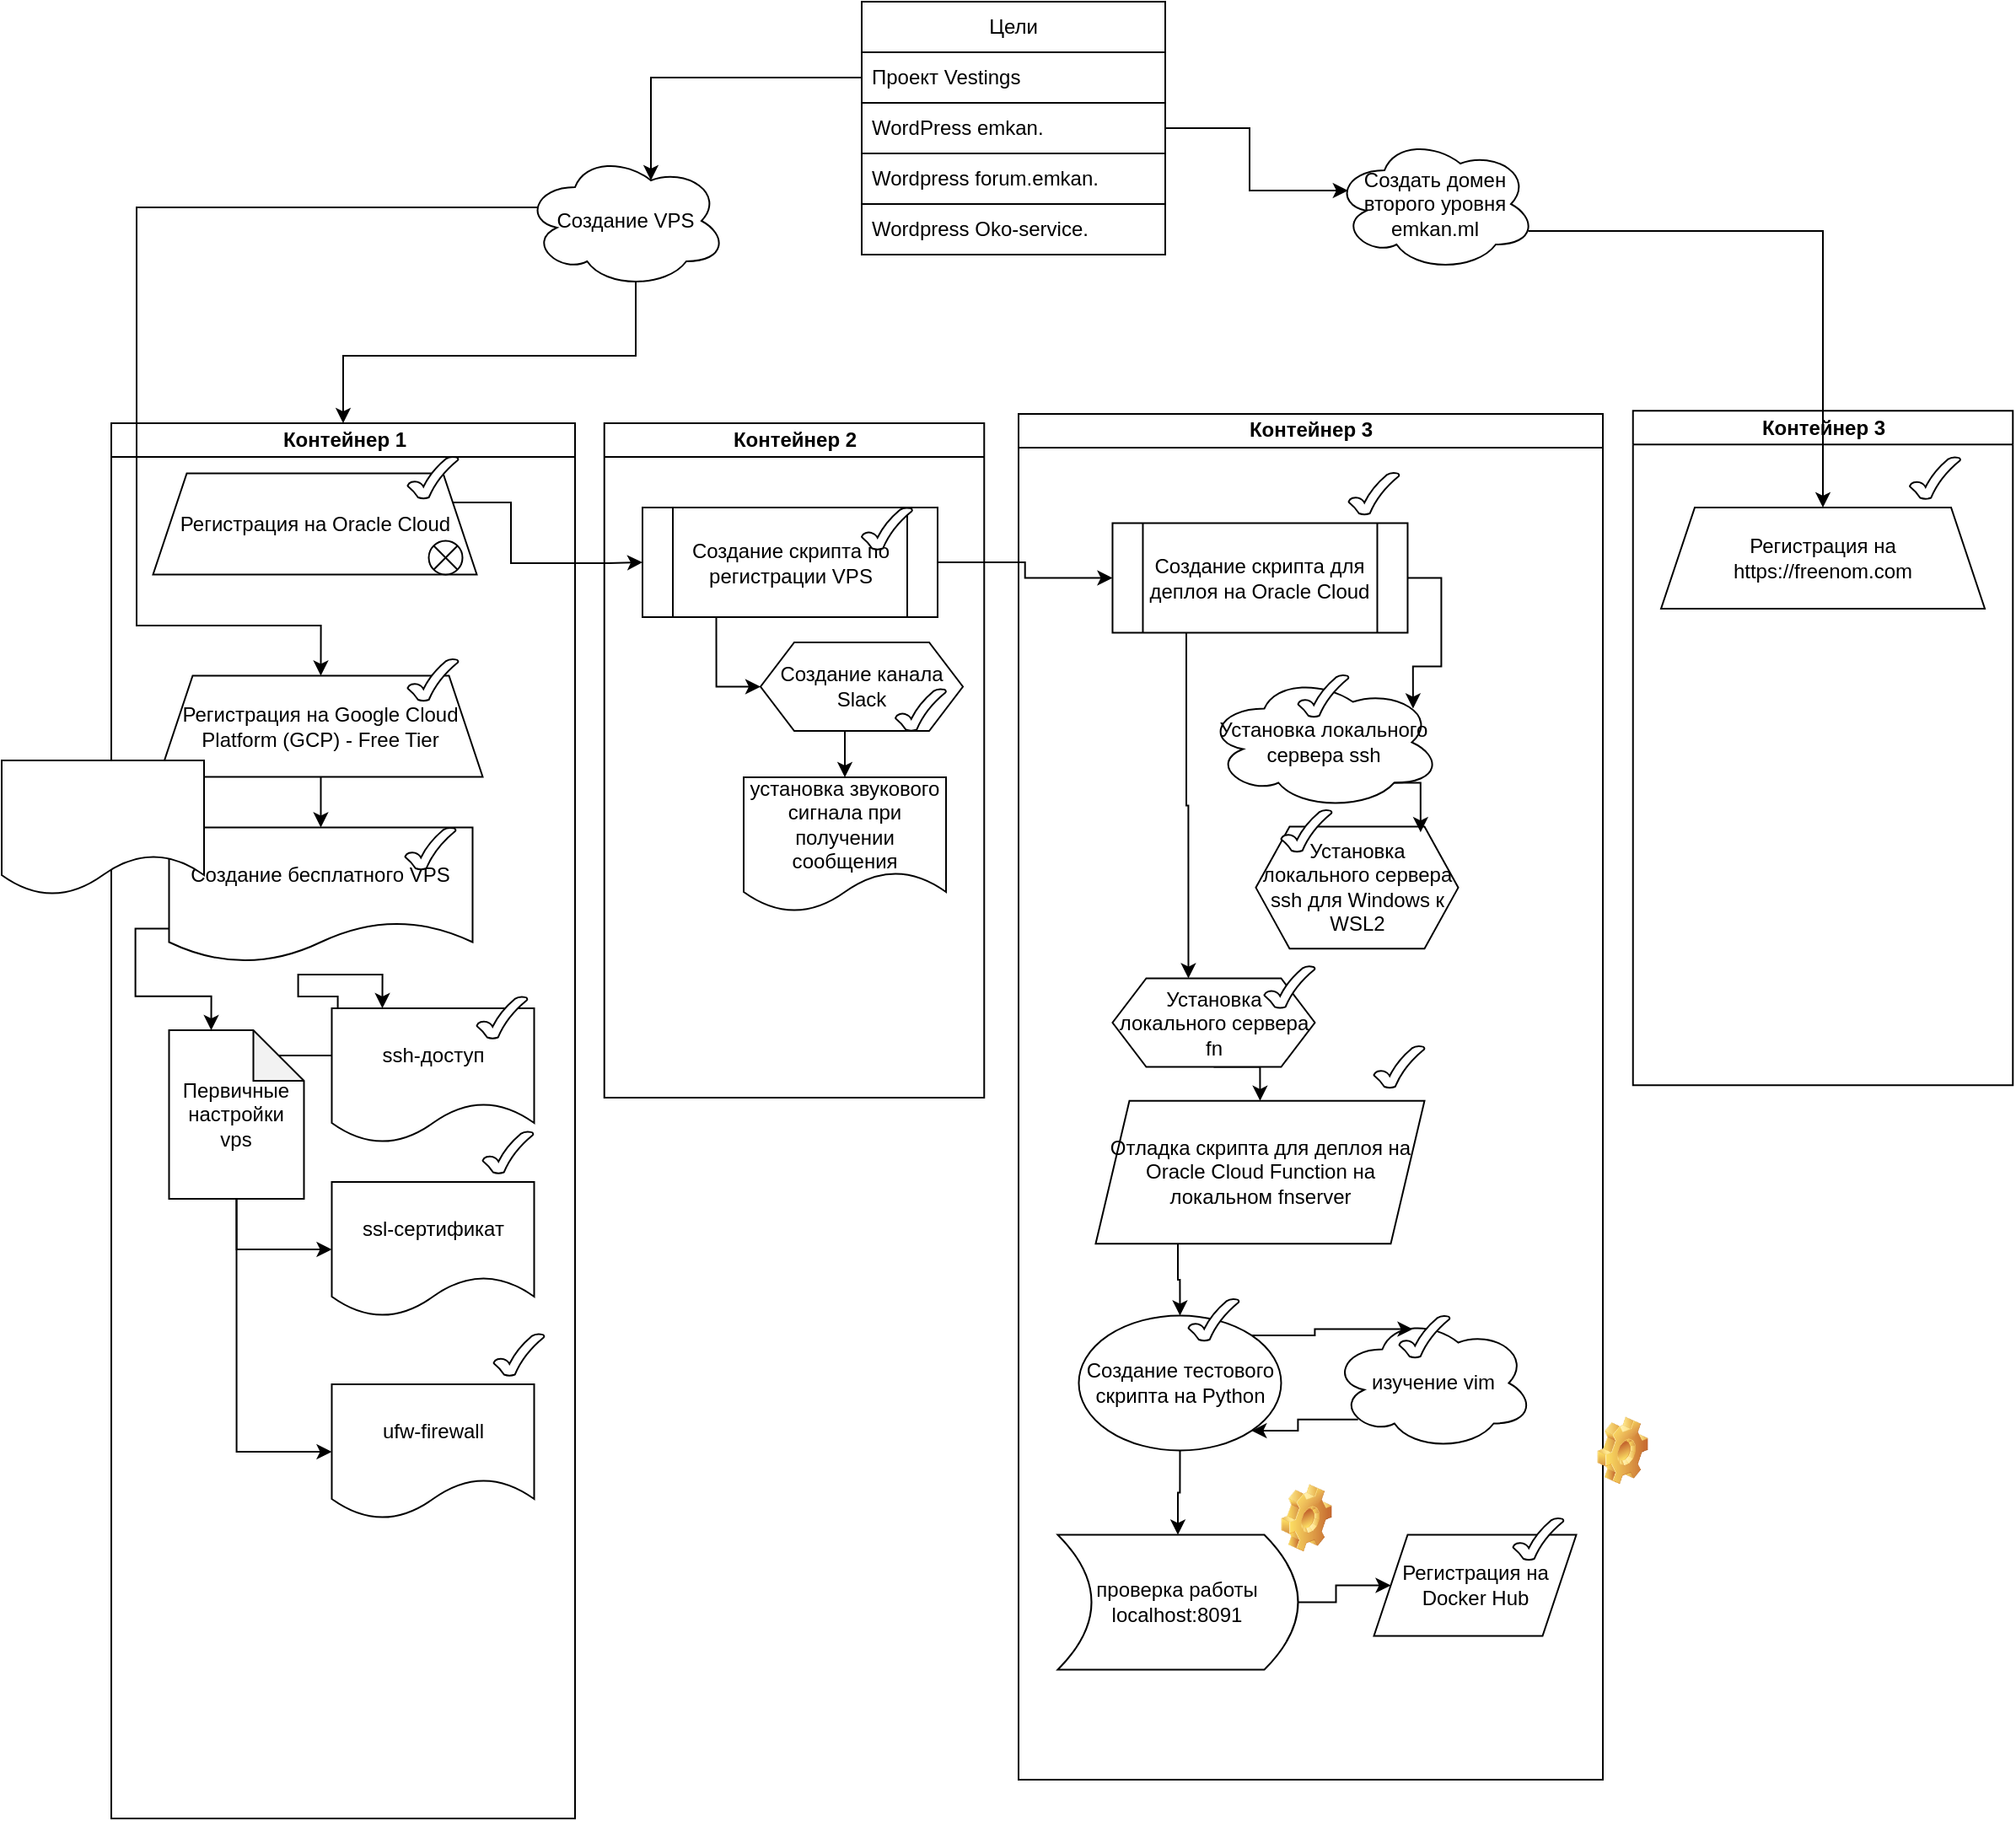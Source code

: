 <mxfile version="27.0.6">
  <diagram name="Страница — 1" id="y9uAkK9SQgBjB_mhI2ea">
    <mxGraphModel dx="1577" dy="1725" grid="1" gridSize="10" guides="1" tooltips="1" connect="1" arrows="1" fold="1" page="1" pageScale="1" pageWidth="827" pageHeight="1169" math="0" shadow="0">
      <root>
        <mxCell id="0" />
        <mxCell id="1" parent="0" />
        <mxCell id="NwDME-IFeq2rPD6jmmSG-1" value="Контейнер 1" style="swimlane;html=1;startSize=20;horizontal=0;rotation=90;flipV=0;flipH=0;" parent="1" vertex="1">
          <mxGeometry x="-231.25" y="396.25" width="827.5" height="275" as="geometry">
            <mxRectangle x="-25.0" y="435" width="670" height="40" as="alternateBounds" />
          </mxGeometry>
        </mxCell>
        <mxCell id="NwDME-IFeq2rPD6jmmSG-2" value="Регистрация на Oracle Cloud" style="shape=trapezoid;perimeter=trapezoidPerimeter;whiteSpace=wrap;html=1;fixedSize=1;" parent="NwDME-IFeq2rPD6jmmSG-1" vertex="1">
          <mxGeometry x="301" y="-246.5" width="192" height="60" as="geometry" />
        </mxCell>
        <mxCell id="NwDME-IFeq2rPD6jmmSG-3" value="" style="verticalLabelPosition=bottom;verticalAlign=top;html=1;shape=mxgraph.basic.tick" parent="NwDME-IFeq2rPD6jmmSG-1" vertex="1">
          <mxGeometry x="452" y="-256.5" width="30" height="25" as="geometry" />
        </mxCell>
        <mxCell id="NwDME-IFeq2rPD6jmmSG-5" value="&lt;div&gt;Создание бесплатного VPS&lt;/div&gt;" style="shape=document;whiteSpace=wrap;html=1;boundedLbl=1;" parent="NwDME-IFeq2rPD6jmmSG-1" vertex="1">
          <mxGeometry x="310.5" y="-36.5" width="180" height="80" as="geometry" />
        </mxCell>
        <mxCell id="_iWKkWi0aREAEa-467sO-4" style="edgeStyle=orthogonalEdgeStyle;rounded=0;orthogonalLoop=1;jettySize=auto;html=1;exitX=0.5;exitY=1;exitDx=0;exitDy=0;entryX=0.5;entryY=0;entryDx=0;entryDy=0;" edge="1" parent="NwDME-IFeq2rPD6jmmSG-1" source="_iWKkWi0aREAEa-467sO-1" target="NwDME-IFeq2rPD6jmmSG-5">
          <mxGeometry relative="1" as="geometry" />
        </mxCell>
        <mxCell id="_iWKkWi0aREAEa-467sO-1" value="Регистрация на Google Cloud Platform (GCP) - Free Tier" style="shape=trapezoid;perimeter=trapezoidPerimeter;whiteSpace=wrap;html=1;fixedSize=1;" vertex="1" parent="NwDME-IFeq2rPD6jmmSG-1">
          <mxGeometry x="304.5" y="-126.5" width="192" height="60" as="geometry" />
        </mxCell>
        <mxCell id="_iWKkWi0aREAEa-467sO-2" value="" style="shape=sumEllipse;perimeter=ellipsePerimeter;whiteSpace=wrap;html=1;backgroundOutline=1;" vertex="1" parent="NwDME-IFeq2rPD6jmmSG-1">
          <mxGeometry x="464.5" y="-206.5" width="20" height="20" as="geometry" />
        </mxCell>
        <mxCell id="NwDME-IFeq2rPD6jmmSG-21" value="" style="verticalLabelPosition=bottom;verticalAlign=top;html=1;shape=mxgraph.basic.tick" parent="NwDME-IFeq2rPD6jmmSG-1" vertex="1">
          <mxGeometry x="452" y="-136.5" width="30" height="25" as="geometry" />
        </mxCell>
        <mxCell id="_iWKkWi0aREAEa-467sO-17" style="edgeStyle=orthogonalEdgeStyle;rounded=0;orthogonalLoop=1;jettySize=auto;html=1;exitX=0;exitY=0;exitDx=65;exitDy=15;exitPerimeter=0;entryX=0.25;entryY=0;entryDx=0;entryDy=0;" edge="1" parent="NwDME-IFeq2rPD6jmmSG-1" source="_iWKkWi0aREAEa-467sO-11" target="_iWKkWi0aREAEa-467sO-13">
          <mxGeometry relative="1" as="geometry" />
        </mxCell>
        <mxCell id="_iWKkWi0aREAEa-467sO-18" style="edgeStyle=orthogonalEdgeStyle;rounded=0;orthogonalLoop=1;jettySize=auto;html=1;exitX=0.5;exitY=1;exitDx=0;exitDy=0;exitPerimeter=0;entryX=0;entryY=0.5;entryDx=0;entryDy=0;" edge="1" parent="NwDME-IFeq2rPD6jmmSG-1" source="_iWKkWi0aREAEa-467sO-11" target="_iWKkWi0aREAEa-467sO-14">
          <mxGeometry relative="1" as="geometry" />
        </mxCell>
        <mxCell id="_iWKkWi0aREAEa-467sO-19" style="edgeStyle=orthogonalEdgeStyle;rounded=0;orthogonalLoop=1;jettySize=auto;html=1;exitX=0.5;exitY=1;exitDx=0;exitDy=0;exitPerimeter=0;entryX=0;entryY=0.5;entryDx=0;entryDy=0;" edge="1" parent="NwDME-IFeq2rPD6jmmSG-1" source="_iWKkWi0aREAEa-467sO-11" target="_iWKkWi0aREAEa-467sO-15">
          <mxGeometry relative="1" as="geometry" />
        </mxCell>
        <mxCell id="_iWKkWi0aREAEa-467sO-11" value="Первичные настройки vps" style="shape=note;whiteSpace=wrap;html=1;backgroundOutline=1;darkOpacity=0.05;" vertex="1" parent="NwDME-IFeq2rPD6jmmSG-1">
          <mxGeometry x="310.5" y="83.75" width="80" height="100" as="geometry" />
        </mxCell>
        <mxCell id="_iWKkWi0aREAEa-467sO-13" value="ssh-доступ" style="shape=document;whiteSpace=wrap;html=1;boundedLbl=1;" vertex="1" parent="NwDME-IFeq2rPD6jmmSG-1">
          <mxGeometry x="407" y="70.75" width="120" height="80" as="geometry" />
        </mxCell>
        <mxCell id="_iWKkWi0aREAEa-467sO-14" value="ssl-сертификат" style="shape=document;whiteSpace=wrap;html=1;boundedLbl=1;" vertex="1" parent="NwDME-IFeq2rPD6jmmSG-1">
          <mxGeometry x="407" y="173.75" width="120" height="80" as="geometry" />
        </mxCell>
        <mxCell id="_iWKkWi0aREAEa-467sO-15" value="ufw-firewall" style="shape=document;whiteSpace=wrap;html=1;boundedLbl=1;" vertex="1" parent="NwDME-IFeq2rPD6jmmSG-1">
          <mxGeometry x="407" y="293.75" width="120" height="80" as="geometry" />
        </mxCell>
        <mxCell id="_iWKkWi0aREAEa-467sO-16" style="edgeStyle=orthogonalEdgeStyle;rounded=0;orthogonalLoop=1;jettySize=auto;html=1;exitX=0;exitY=0.75;exitDx=0;exitDy=0;entryX=0;entryY=0;entryDx=25;entryDy=0;entryPerimeter=0;" edge="1" parent="NwDME-IFeq2rPD6jmmSG-1" source="NwDME-IFeq2rPD6jmmSG-5" target="_iWKkWi0aREAEa-467sO-11">
          <mxGeometry relative="1" as="geometry" />
        </mxCell>
        <mxCell id="_iWKkWi0aREAEa-467sO-20" value="" style="verticalLabelPosition=bottom;verticalAlign=top;html=1;shape=mxgraph.basic.tick" vertex="1" parent="NwDME-IFeq2rPD6jmmSG-1">
          <mxGeometry x="450.5" y="-36.5" width="30" height="25" as="geometry" />
        </mxCell>
        <mxCell id="_iWKkWi0aREAEa-467sO-5" value="" style="verticalLabelPosition=bottom;verticalAlign=top;html=1;shape=mxgraph.basic.tick" vertex="1" parent="NwDME-IFeq2rPD6jmmSG-1">
          <mxGeometry x="493" y="63.75" width="30" height="25" as="geometry" />
        </mxCell>
        <mxCell id="_iWKkWi0aREAEa-467sO-21" value="" style="verticalLabelPosition=bottom;verticalAlign=top;html=1;shape=mxgraph.basic.tick" vertex="1" parent="NwDME-IFeq2rPD6jmmSG-1">
          <mxGeometry x="496.5" y="143.75" width="30" height="25" as="geometry" />
        </mxCell>
        <mxCell id="_iWKkWi0aREAEa-467sO-22" value="" style="verticalLabelPosition=bottom;verticalAlign=top;html=1;shape=mxgraph.basic.tick" vertex="1" parent="NwDME-IFeq2rPD6jmmSG-1">
          <mxGeometry x="503" y="263.75" width="30" height="25" as="geometry" />
        </mxCell>
        <mxCell id="NwDME-IFeq2rPD6jmmSG-6" value="&lt;div&gt;Контейнер 2&lt;/div&gt;" style="swimlane;html=1;startSize=20;horizontal=0;rotation=90;" parent="1" vertex="1">
          <mxGeometry x="249.995" y="207.365" width="400" height="225.27" as="geometry">
            <mxRectangle x="207.63" y="435" width="670" height="40" as="alternateBounds" />
          </mxGeometry>
        </mxCell>
        <mxCell id="NwDME-IFeq2rPD6jmmSG-24" value="Создание канала Slack" style="shape=hexagon;perimeter=hexagonPerimeter2;whiteSpace=wrap;html=1;fixedSize=1;" parent="NwDME-IFeq2rPD6jmmSG-6" vertex="1">
          <mxGeometry x="180.005" y="42.635" width="120" height="52.5" as="geometry" />
        </mxCell>
        <mxCell id="NwDME-IFeq2rPD6jmmSG-20" value="Создание скрипта по регистрации VPS" style="shape=process;whiteSpace=wrap;html=1;backgroundOutline=1;" parent="NwDME-IFeq2rPD6jmmSG-6" vertex="1">
          <mxGeometry x="110.005" y="-37.365" width="175" height="65" as="geometry" />
        </mxCell>
        <mxCell id="NwDME-IFeq2rPD6jmmSG-25" style="edgeStyle=orthogonalEdgeStyle;rounded=0;orthogonalLoop=1;jettySize=auto;html=1;exitX=0.25;exitY=1;exitDx=0;exitDy=0;entryX=0;entryY=0.5;entryDx=0;entryDy=0;" parent="NwDME-IFeq2rPD6jmmSG-6" source="NwDME-IFeq2rPD6jmmSG-20" target="NwDME-IFeq2rPD6jmmSG-24" edge="1">
          <mxGeometry relative="1" as="geometry" />
        </mxCell>
        <mxCell id="NwDME-IFeq2rPD6jmmSG-8" value="" style="verticalLabelPosition=bottom;verticalAlign=top;html=1;shape=mxgraph.basic.tick" parent="NwDME-IFeq2rPD6jmmSG-6" vertex="1">
          <mxGeometry x="240" y="-37.37" width="30" height="25" as="geometry" />
        </mxCell>
        <mxCell id="NwDME-IFeq2rPD6jmmSG-26" value="" style="verticalLabelPosition=bottom;verticalAlign=top;html=1;shape=mxgraph.basic.tick" parent="NwDME-IFeq2rPD6jmmSG-6" vertex="1">
          <mxGeometry x="260.01" y="70.13" width="30" height="25" as="geometry" />
        </mxCell>
        <mxCell id="NwDME-IFeq2rPD6jmmSG-27" value="установка звукового сигнала при получении сообщения" style="shape=document;whiteSpace=wrap;html=1;boundedLbl=1;" parent="NwDME-IFeq2rPD6jmmSG-6" vertex="1">
          <mxGeometry x="170.015" y="122.635" width="120" height="80" as="geometry" />
        </mxCell>
        <mxCell id="NwDME-IFeq2rPD6jmmSG-28" style="edgeStyle=orthogonalEdgeStyle;rounded=0;orthogonalLoop=1;jettySize=auto;html=1;exitX=0.5;exitY=1;exitDx=0;exitDy=0;entryX=0.5;entryY=0;entryDx=0;entryDy=0;" parent="NwDME-IFeq2rPD6jmmSG-6" source="NwDME-IFeq2rPD6jmmSG-24" target="NwDME-IFeq2rPD6jmmSG-27" edge="1">
          <mxGeometry relative="1" as="geometry">
            <mxPoint x="240.005" y="132.635" as="targetPoint" />
          </mxGeometry>
        </mxCell>
        <mxCell id="NwDME-IFeq2rPD6jmmSG-11" style="edgeStyle=orthogonalEdgeStyle;rounded=0;orthogonalLoop=1;jettySize=auto;html=1;exitX=0.55;exitY=0.95;exitDx=0;exitDy=0;exitPerimeter=0;entryX=0;entryY=0.5;entryDx=0;entryDy=0;" parent="1" source="NwDME-IFeq2rPD6jmmSG-10" target="NwDME-IFeq2rPD6jmmSG-1" edge="1">
          <mxGeometry relative="1" as="geometry" />
        </mxCell>
        <mxCell id="_iWKkWi0aREAEa-467sO-3" style="edgeStyle=orthogonalEdgeStyle;rounded=0;orthogonalLoop=1;jettySize=auto;html=1;exitX=0.07;exitY=0.4;exitDx=0;exitDy=0;exitPerimeter=0;entryX=0.5;entryY=0;entryDx=0;entryDy=0;" edge="1" parent="1" source="NwDME-IFeq2rPD6jmmSG-10" target="_iWKkWi0aREAEa-467sO-1">
          <mxGeometry relative="1" as="geometry">
            <mxPoint x="60" y="240" as="targetPoint" />
            <Array as="points">
              <mxPoint x="60" y="-8" />
              <mxPoint x="60" y="240" />
              <mxPoint x="169" y="240" />
            </Array>
          </mxGeometry>
        </mxCell>
        <mxCell id="NwDME-IFeq2rPD6jmmSG-10" value="Создание VPS" style="ellipse;shape=cloud;whiteSpace=wrap;html=1;" parent="1" vertex="1">
          <mxGeometry x="290" y="-40" width="120" height="80" as="geometry" />
        </mxCell>
        <mxCell id="NwDME-IFeq2rPD6jmmSG-13" value="Цели" style="swimlane;fontStyle=0;childLayout=stackLayout;horizontal=1;startSize=30;horizontalStack=0;resizeParent=1;resizeParentMax=0;resizeLast=0;collapsible=1;marginBottom=0;whiteSpace=wrap;html=1;" parent="1" vertex="1">
          <mxGeometry x="490" y="-130" width="180" height="150" as="geometry" />
        </mxCell>
        <mxCell id="NwDME-IFeq2rPD6jmmSG-14" value="&lt;div&gt;Проект Vestings&lt;/div&gt;" style="text;align=left;verticalAlign=middle;spacingLeft=4;spacingRight=4;overflow=hidden;points=[[0,0.5],[1,0.5]];portConstraint=eastwest;rotatable=0;whiteSpace=wrap;html=1;rounded=0;glass=0;" parent="NwDME-IFeq2rPD6jmmSG-13" vertex="1">
          <mxGeometry y="30" width="180" height="30" as="geometry" />
        </mxCell>
        <mxCell id="NwDME-IFeq2rPD6jmmSG-15" value="WordPress emkan." style="text;strokeColor=default;fillColor=none;align=left;verticalAlign=middle;spacingLeft=4;spacingRight=4;overflow=hidden;points=[[0,0.5],[1,0.5]];portConstraint=eastwest;rotatable=0;whiteSpace=wrap;html=1;" parent="NwDME-IFeq2rPD6jmmSG-13" vertex="1">
          <mxGeometry y="60" width="180" height="30" as="geometry" />
        </mxCell>
        <mxCell id="NwDME-IFeq2rPD6jmmSG-16" value="Wordpress forum.emkan." style="text;strokeColor=default;fillColor=none;align=left;verticalAlign=middle;spacingLeft=4;spacingRight=4;overflow=hidden;points=[[0,0.5],[1,0.5]];portConstraint=eastwest;rotatable=0;whiteSpace=wrap;html=1;" parent="NwDME-IFeq2rPD6jmmSG-13" vertex="1">
          <mxGeometry y="90" width="180" height="30" as="geometry" />
        </mxCell>
        <mxCell id="NwDME-IFeq2rPD6jmmSG-17" value="Wordpress Oko-service." style="text;strokeColor=none;fillColor=none;align=left;verticalAlign=middle;spacingLeft=4;spacingRight=4;overflow=hidden;points=[[0,0.5],[1,0.5]];portConstraint=eastwest;rotatable=0;whiteSpace=wrap;html=1;" parent="NwDME-IFeq2rPD6jmmSG-13" vertex="1">
          <mxGeometry y="120" width="180" height="30" as="geometry" />
        </mxCell>
        <mxCell id="NwDME-IFeq2rPD6jmmSG-18" style="edgeStyle=orthogonalEdgeStyle;rounded=0;orthogonalLoop=1;jettySize=auto;html=1;exitX=0;exitY=0.5;exitDx=0;exitDy=0;entryX=0.625;entryY=0.2;entryDx=0;entryDy=0;entryPerimeter=0;" parent="1" source="NwDME-IFeq2rPD6jmmSG-14" target="NwDME-IFeq2rPD6jmmSG-10" edge="1">
          <mxGeometry relative="1" as="geometry" />
        </mxCell>
        <mxCell id="NwDME-IFeq2rPD6jmmSG-22" style="edgeStyle=orthogonalEdgeStyle;rounded=0;orthogonalLoop=1;jettySize=auto;html=1;exitX=1;exitY=0.25;exitDx=0;exitDy=0;entryX=0;entryY=0.5;entryDx=0;entryDy=0;" parent="1" source="NwDME-IFeq2rPD6jmmSG-2" target="NwDME-IFeq2rPD6jmmSG-20" edge="1">
          <mxGeometry relative="1" as="geometry">
            <mxPoint x="340" y="210" as="targetPoint" />
            <Array as="points">
              <mxPoint x="282" y="167" />
              <mxPoint x="282" y="203" />
              <mxPoint x="340" y="203" />
            </Array>
          </mxGeometry>
        </mxCell>
        <mxCell id="NwDME-IFeq2rPD6jmmSG-29" value="&lt;div&gt;Контейнер 3&lt;/div&gt;" style="swimlane;html=1;startSize=20;horizontal=0;rotation=90;movable=1;resizable=1;rotatable=1;deletable=1;editable=1;locked=0;connectable=1;" parent="1" vertex="1">
          <mxGeometry x="351.25" y="346.25" width="810.01" height="346.5" as="geometry">
            <mxRectangle x="207.63" y="435" width="670" height="40" as="alternateBounds" />
          </mxGeometry>
        </mxCell>
        <mxCell id="NwDME-IFeq2rPD6jmmSG-47" style="edgeStyle=orthogonalEdgeStyle;rounded=0;orthogonalLoop=1;jettySize=auto;html=1;exitX=0.25;exitY=1;exitDx=0;exitDy=0;entryX=0.375;entryY=0;entryDx=0;entryDy=0;" parent="NwDME-IFeq2rPD6jmmSG-29" source="NwDME-IFeq2rPD6jmmSG-38" target="NwDME-IFeq2rPD6jmmSG-39" edge="1">
          <mxGeometry relative="1" as="geometry" />
        </mxCell>
        <mxCell id="NwDME-IFeq2rPD6jmmSG-38" value="Создание скрипта для деплоя на Oracle Cloud" style="shape=process;whiteSpace=wrap;html=1;backgroundOutline=1;" parent="NwDME-IFeq2rPD6jmmSG-29" vertex="1">
          <mxGeometry x="287.485" y="-166.995" width="175" height="65" as="geometry" />
        </mxCell>
        <mxCell id="0CBNLFLHZw1cjYQpGo53-4" style="edgeStyle=orthogonalEdgeStyle;rounded=0;orthogonalLoop=1;jettySize=auto;html=1;exitX=0.5;exitY=1;exitDx=0;exitDy=0;entryX=0.5;entryY=0;entryDx=0;entryDy=0;" parent="NwDME-IFeq2rPD6jmmSG-29" source="NwDME-IFeq2rPD6jmmSG-39" target="0CBNLFLHZw1cjYQpGo53-3" edge="1">
          <mxGeometry relative="1" as="geometry" />
        </mxCell>
        <mxCell id="NwDME-IFeq2rPD6jmmSG-39" value="&lt;div&gt;Установка локального сервера fn&lt;/div&gt;" style="shape=hexagon;perimeter=hexagonPerimeter2;whiteSpace=wrap;html=1;fixedSize=1;" parent="NwDME-IFeq2rPD6jmmSG-29" vertex="1">
          <mxGeometry x="287.485" y="103.005" width="120" height="52.5" as="geometry" />
        </mxCell>
        <mxCell id="NwDME-IFeq2rPD6jmmSG-42" value="Установка локального сервера ssh" style="ellipse;shape=cloud;whiteSpace=wrap;html=1;" parent="NwDME-IFeq2rPD6jmmSG-29" vertex="1">
          <mxGeometry x="342.49" y="-77" width="140.01" height="80" as="geometry" />
        </mxCell>
        <mxCell id="NwDME-IFeq2rPD6jmmSG-43" style="edgeStyle=orthogonalEdgeStyle;rounded=0;orthogonalLoop=1;jettySize=auto;html=1;exitX=1;exitY=0.5;exitDx=0;exitDy=0;entryX=0.88;entryY=0.25;entryDx=0;entryDy=0;entryPerimeter=0;" parent="NwDME-IFeq2rPD6jmmSG-29" source="NwDME-IFeq2rPD6jmmSG-38" target="NwDME-IFeq2rPD6jmmSG-42" edge="1">
          <mxGeometry relative="1" as="geometry" />
        </mxCell>
        <mxCell id="NwDME-IFeq2rPD6jmmSG-45" value="&lt;div&gt;Установка локального сервера ssh для Windows к WSL2&lt;/div&gt;" style="shape=hexagon;perimeter=hexagonPerimeter2;whiteSpace=wrap;html=1;fixedSize=1;" parent="NwDME-IFeq2rPD6jmmSG-29" vertex="1">
          <mxGeometry x="372.49" y="13" width="120" height="72.37" as="geometry" />
        </mxCell>
        <mxCell id="NwDME-IFeq2rPD6jmmSG-46" style="edgeStyle=orthogonalEdgeStyle;rounded=0;orthogonalLoop=1;jettySize=auto;html=1;exitX=0.8;exitY=0.8;exitDx=0;exitDy=0;exitPerimeter=0;entryX=0.814;entryY=0.046;entryDx=0;entryDy=0;entryPerimeter=0;" parent="NwDME-IFeq2rPD6jmmSG-29" source="NwDME-IFeq2rPD6jmmSG-42" target="NwDME-IFeq2rPD6jmmSG-45" edge="1">
          <mxGeometry relative="1" as="geometry" />
        </mxCell>
        <mxCell id="NwDME-IFeq2rPD6jmmSG-49" value="" style="verticalLabelPosition=bottom;verticalAlign=top;html=1;shape=mxgraph.basic.tick" parent="NwDME-IFeq2rPD6jmmSG-29" vertex="1">
          <mxGeometry x="427.49" y="-197" width="30" height="25" as="geometry" />
        </mxCell>
        <mxCell id="NwDME-IFeq2rPD6jmmSG-50" value="" style="verticalLabelPosition=bottom;verticalAlign=top;html=1;shape=mxgraph.basic.tick" parent="NwDME-IFeq2rPD6jmmSG-29" vertex="1">
          <mxGeometry x="397.49" y="-77" width="30" height="25" as="geometry" />
        </mxCell>
        <mxCell id="NwDME-IFeq2rPD6jmmSG-51" value="" style="verticalLabelPosition=bottom;verticalAlign=top;html=1;shape=mxgraph.basic.tick" parent="NwDME-IFeq2rPD6jmmSG-29" vertex="1">
          <mxGeometry x="377.49" y="95.64" width="30" height="25" as="geometry" />
        </mxCell>
        <mxCell id="NwDME-IFeq2rPD6jmmSG-52" value="" style="verticalLabelPosition=bottom;verticalAlign=top;html=1;shape=mxgraph.basic.tick" parent="NwDME-IFeq2rPD6jmmSG-29" vertex="1">
          <mxGeometry x="387.49" y="3" width="30" height="25" as="geometry" />
        </mxCell>
        <mxCell id="YflyUX5L_feNzryWRgsf-3" style="edgeStyle=orthogonalEdgeStyle;rounded=0;orthogonalLoop=1;jettySize=auto;html=1;exitX=0.25;exitY=1;exitDx=0;exitDy=0;entryX=0.5;entryY=0;entryDx=0;entryDy=0;" parent="NwDME-IFeq2rPD6jmmSG-29" source="0CBNLFLHZw1cjYQpGo53-3" target="YflyUX5L_feNzryWRgsf-2" edge="1">
          <mxGeometry relative="1" as="geometry" />
        </mxCell>
        <mxCell id="0CBNLFLHZw1cjYQpGo53-3" value="Отладка скрипта для деплоя на Oracle Cloud Function на локальном fnserver" style="shape=parallelogram;perimeter=parallelogramPerimeter;whiteSpace=wrap;html=1;fixedSize=1;" parent="NwDME-IFeq2rPD6jmmSG-29" vertex="1">
          <mxGeometry x="277.49" y="175.64" width="195" height="84.73" as="geometry" />
        </mxCell>
        <mxCell id="0CBNLFLHZw1cjYQpGo53-5" value="" style="verticalLabelPosition=bottom;verticalAlign=top;html=1;shape=mxgraph.basic.tick" parent="NwDME-IFeq2rPD6jmmSG-29" vertex="1">
          <mxGeometry x="442.49" y="143" width="30" height="25" as="geometry" />
        </mxCell>
        <mxCell id="MG9vdnyTiC7GRD6fxwUX-7" style="edgeStyle=orthogonalEdgeStyle;rounded=0;orthogonalLoop=1;jettySize=auto;html=1;exitX=0.5;exitY=1;exitDx=0;exitDy=0;entryX=0.5;entryY=0;entryDx=0;entryDy=0;" parent="NwDME-IFeq2rPD6jmmSG-29" source="YflyUX5L_feNzryWRgsf-2" target="MG9vdnyTiC7GRD6fxwUX-6" edge="1">
          <mxGeometry relative="1" as="geometry" />
        </mxCell>
        <mxCell id="YflyUX5L_feNzryWRgsf-2" value="Создание тестового скрипта на Python" style="ellipse;whiteSpace=wrap;html=1;" parent="NwDME-IFeq2rPD6jmmSG-29" vertex="1">
          <mxGeometry x="267.49" y="303" width="120" height="80" as="geometry" />
        </mxCell>
        <mxCell id="YflyUX5L_feNzryWRgsf-1" value="" style="shape=image;html=1;verticalLabelPosition=bottom;verticalAlign=top;imageAspect=0;image=img/clipart/Gear_128x128.png" parent="NwDME-IFeq2rPD6jmmSG-29" vertex="1">
          <mxGeometry x="574.98" y="363" width="30" height="40" as="geometry" />
        </mxCell>
        <mxCell id="MG9vdnyTiC7GRD6fxwUX-1" value="" style="verticalLabelPosition=bottom;verticalAlign=top;html=1;shape=mxgraph.basic.tick" parent="NwDME-IFeq2rPD6jmmSG-29" vertex="1">
          <mxGeometry x="332.49" y="293" width="30" height="25" as="geometry" />
        </mxCell>
        <mxCell id="MG9vdnyTiC7GRD6fxwUX-4" style="edgeStyle=orthogonalEdgeStyle;rounded=0;orthogonalLoop=1;jettySize=auto;html=1;exitX=0.13;exitY=0.77;exitDx=0;exitDy=0;exitPerimeter=0;entryX=1;entryY=1;entryDx=0;entryDy=0;" parent="NwDME-IFeq2rPD6jmmSG-29" source="MG9vdnyTiC7GRD6fxwUX-2" target="YflyUX5L_feNzryWRgsf-2" edge="1">
          <mxGeometry relative="1" as="geometry" />
        </mxCell>
        <mxCell id="MG9vdnyTiC7GRD6fxwUX-2" value="изучение vim" style="ellipse;shape=cloud;whiteSpace=wrap;html=1;" parent="NwDME-IFeq2rPD6jmmSG-29" vertex="1">
          <mxGeometry x="417.49" y="303" width="120" height="80" as="geometry" />
        </mxCell>
        <mxCell id="MG9vdnyTiC7GRD6fxwUX-3" style="edgeStyle=orthogonalEdgeStyle;rounded=0;orthogonalLoop=1;jettySize=auto;html=1;exitX=1;exitY=0;exitDx=0;exitDy=0;entryX=0.4;entryY=0.1;entryDx=0;entryDy=0;entryPerimeter=0;" parent="NwDME-IFeq2rPD6jmmSG-29" source="YflyUX5L_feNzryWRgsf-2" target="MG9vdnyTiC7GRD6fxwUX-2" edge="1">
          <mxGeometry relative="1" as="geometry" />
        </mxCell>
        <mxCell id="MG9vdnyTiC7GRD6fxwUX-5" value="" style="verticalLabelPosition=bottom;verticalAlign=top;html=1;shape=mxgraph.basic.tick" parent="NwDME-IFeq2rPD6jmmSG-29" vertex="1">
          <mxGeometry x="457.49" y="303" width="30" height="25" as="geometry" />
        </mxCell>
        <mxCell id="MG9vdnyTiC7GRD6fxwUX-12" style="edgeStyle=orthogonalEdgeStyle;rounded=0;orthogonalLoop=1;jettySize=auto;html=1;exitX=1;exitY=0.5;exitDx=0;exitDy=0;entryX=0;entryY=0.5;entryDx=0;entryDy=0;" parent="NwDME-IFeq2rPD6jmmSG-29" source="MG9vdnyTiC7GRD6fxwUX-6" target="MG9vdnyTiC7GRD6fxwUX-8" edge="1">
          <mxGeometry relative="1" as="geometry" />
        </mxCell>
        <mxCell id="MG9vdnyTiC7GRD6fxwUX-6" value="проверка работы localhost:8091" style="shape=dataStorage;whiteSpace=wrap;html=1;fixedSize=1;flipV=0;flipH=1;" parent="NwDME-IFeq2rPD6jmmSG-29" vertex="1">
          <mxGeometry x="255" y="433" width="142.49" height="80" as="geometry" />
        </mxCell>
        <mxCell id="MG9vdnyTiC7GRD6fxwUX-8" value="Регистрация на Docker Hub" style="shape=parallelogram;perimeter=parallelogramPerimeter;whiteSpace=wrap;html=1;fixedSize=1;" parent="NwDME-IFeq2rPD6jmmSG-29" vertex="1">
          <mxGeometry x="442.49" y="433" width="120" height="60" as="geometry" />
        </mxCell>
        <mxCell id="MG9vdnyTiC7GRD6fxwUX-9" value="" style="shape=image;html=1;verticalLabelPosition=bottom;verticalAlign=top;imageAspect=0;image=img/clipart/Gear_128x128.png" parent="NwDME-IFeq2rPD6jmmSG-29" vertex="1">
          <mxGeometry x="387.49" y="403" width="30" height="40" as="geometry" />
        </mxCell>
        <mxCell id="MG9vdnyTiC7GRD6fxwUX-13" value="" style="verticalLabelPosition=bottom;verticalAlign=top;html=1;shape=mxgraph.basic.tick" parent="NwDME-IFeq2rPD6jmmSG-29" vertex="1">
          <mxGeometry x="524.98" y="423" width="30" height="25" as="geometry" />
        </mxCell>
        <mxCell id="NwDME-IFeq2rPD6jmmSG-37" value="&lt;div&gt;Контейнер 3&lt;/div&gt;" style="swimlane;html=1;startSize=20;horizontal=0;rotation=90;" parent="1" vertex="1">
          <mxGeometry x="860.005" y="199.995" width="400" height="225.27" as="geometry">
            <mxRectangle x="207.63" y="435" width="670" height="40" as="alternateBounds" />
          </mxGeometry>
        </mxCell>
        <mxCell id="_iWKkWi0aREAEa-467sO-6" value="Регистрация на https://freenom.com" style="shape=trapezoid;perimeter=trapezoidPerimeter;whiteSpace=wrap;html=1;fixedSize=1;" vertex="1" parent="NwDME-IFeq2rPD6jmmSG-37">
          <mxGeometry x="104.005" y="-29.995" width="192" height="60" as="geometry" />
        </mxCell>
        <mxCell id="_iWKkWi0aREAEa-467sO-7" value="" style="verticalLabelPosition=bottom;verticalAlign=top;html=1;shape=mxgraph.basic.tick" vertex="1" parent="NwDME-IFeq2rPD6jmmSG-37">
          <mxGeometry x="251.505" y="-59.995" width="30" height="25" as="geometry" />
        </mxCell>
        <mxCell id="NwDME-IFeq2rPD6jmmSG-41" style="edgeStyle=orthogonalEdgeStyle;rounded=0;orthogonalLoop=1;jettySize=auto;html=1;exitX=1;exitY=0.5;exitDx=0;exitDy=0;entryX=0;entryY=0.5;entryDx=0;entryDy=0;" parent="1" source="NwDME-IFeq2rPD6jmmSG-20" target="NwDME-IFeq2rPD6jmmSG-38" edge="1">
          <mxGeometry relative="1" as="geometry" />
        </mxCell>
        <mxCell id="_iWKkWi0aREAEa-467sO-10" style="edgeStyle=orthogonalEdgeStyle;rounded=0;orthogonalLoop=1;jettySize=auto;html=1;exitX=0.96;exitY=0.7;exitDx=0;exitDy=0;exitPerimeter=0;" edge="1" parent="1" source="_iWKkWi0aREAEa-467sO-8" target="_iWKkWi0aREAEa-467sO-6">
          <mxGeometry relative="1" as="geometry" />
        </mxCell>
        <mxCell id="_iWKkWi0aREAEa-467sO-8" value="Создать домен второго уровня emkan.ml" style="ellipse;shape=cloud;whiteSpace=wrap;html=1;" vertex="1" parent="1">
          <mxGeometry x="770" y="-50" width="120" height="80" as="geometry" />
        </mxCell>
        <mxCell id="_iWKkWi0aREAEa-467sO-9" style="edgeStyle=orthogonalEdgeStyle;rounded=0;orthogonalLoop=1;jettySize=auto;html=1;exitX=1;exitY=0.5;exitDx=0;exitDy=0;entryX=0.07;entryY=0.4;entryDx=0;entryDy=0;entryPerimeter=0;" edge="1" parent="1" source="NwDME-IFeq2rPD6jmmSG-15" target="_iWKkWi0aREAEa-467sO-8">
          <mxGeometry relative="1" as="geometry" />
        </mxCell>
        <mxCell id="_iWKkWi0aREAEa-467sO-12" value="" style="shape=document;whiteSpace=wrap;html=1;boundedLbl=1;" vertex="1" parent="1">
          <mxGeometry x="-20" y="320" width="120" height="80" as="geometry" />
        </mxCell>
      </root>
    </mxGraphModel>
  </diagram>
</mxfile>
